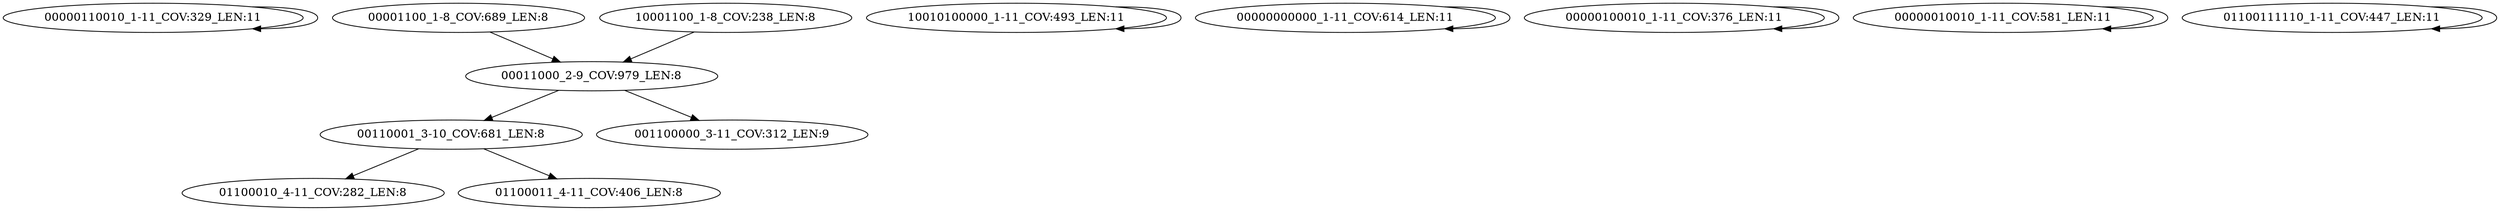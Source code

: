 digraph G {
    "00000110010_1-11_COV:329_LEN:11" -> "00000110010_1-11_COV:329_LEN:11";
    "00001100_1-8_COV:689_LEN:8" -> "00011000_2-9_COV:979_LEN:8";
    "10010100000_1-11_COV:493_LEN:11" -> "10010100000_1-11_COV:493_LEN:11";
    "00110001_3-10_COV:681_LEN:8" -> "01100010_4-11_COV:282_LEN:8";
    "00110001_3-10_COV:681_LEN:8" -> "01100011_4-11_COV:406_LEN:8";
    "00000000000_1-11_COV:614_LEN:11" -> "00000000000_1-11_COV:614_LEN:11";
    "00000100010_1-11_COV:376_LEN:11" -> "00000100010_1-11_COV:376_LEN:11";
    "00000010010_1-11_COV:581_LEN:11" -> "00000010010_1-11_COV:581_LEN:11";
    "00011000_2-9_COV:979_LEN:8" -> "00110001_3-10_COV:681_LEN:8";
    "00011000_2-9_COV:979_LEN:8" -> "001100000_3-11_COV:312_LEN:9";
    "10001100_1-8_COV:238_LEN:8" -> "00011000_2-9_COV:979_LEN:8";
    "01100111110_1-11_COV:447_LEN:11" -> "01100111110_1-11_COV:447_LEN:11";
}

